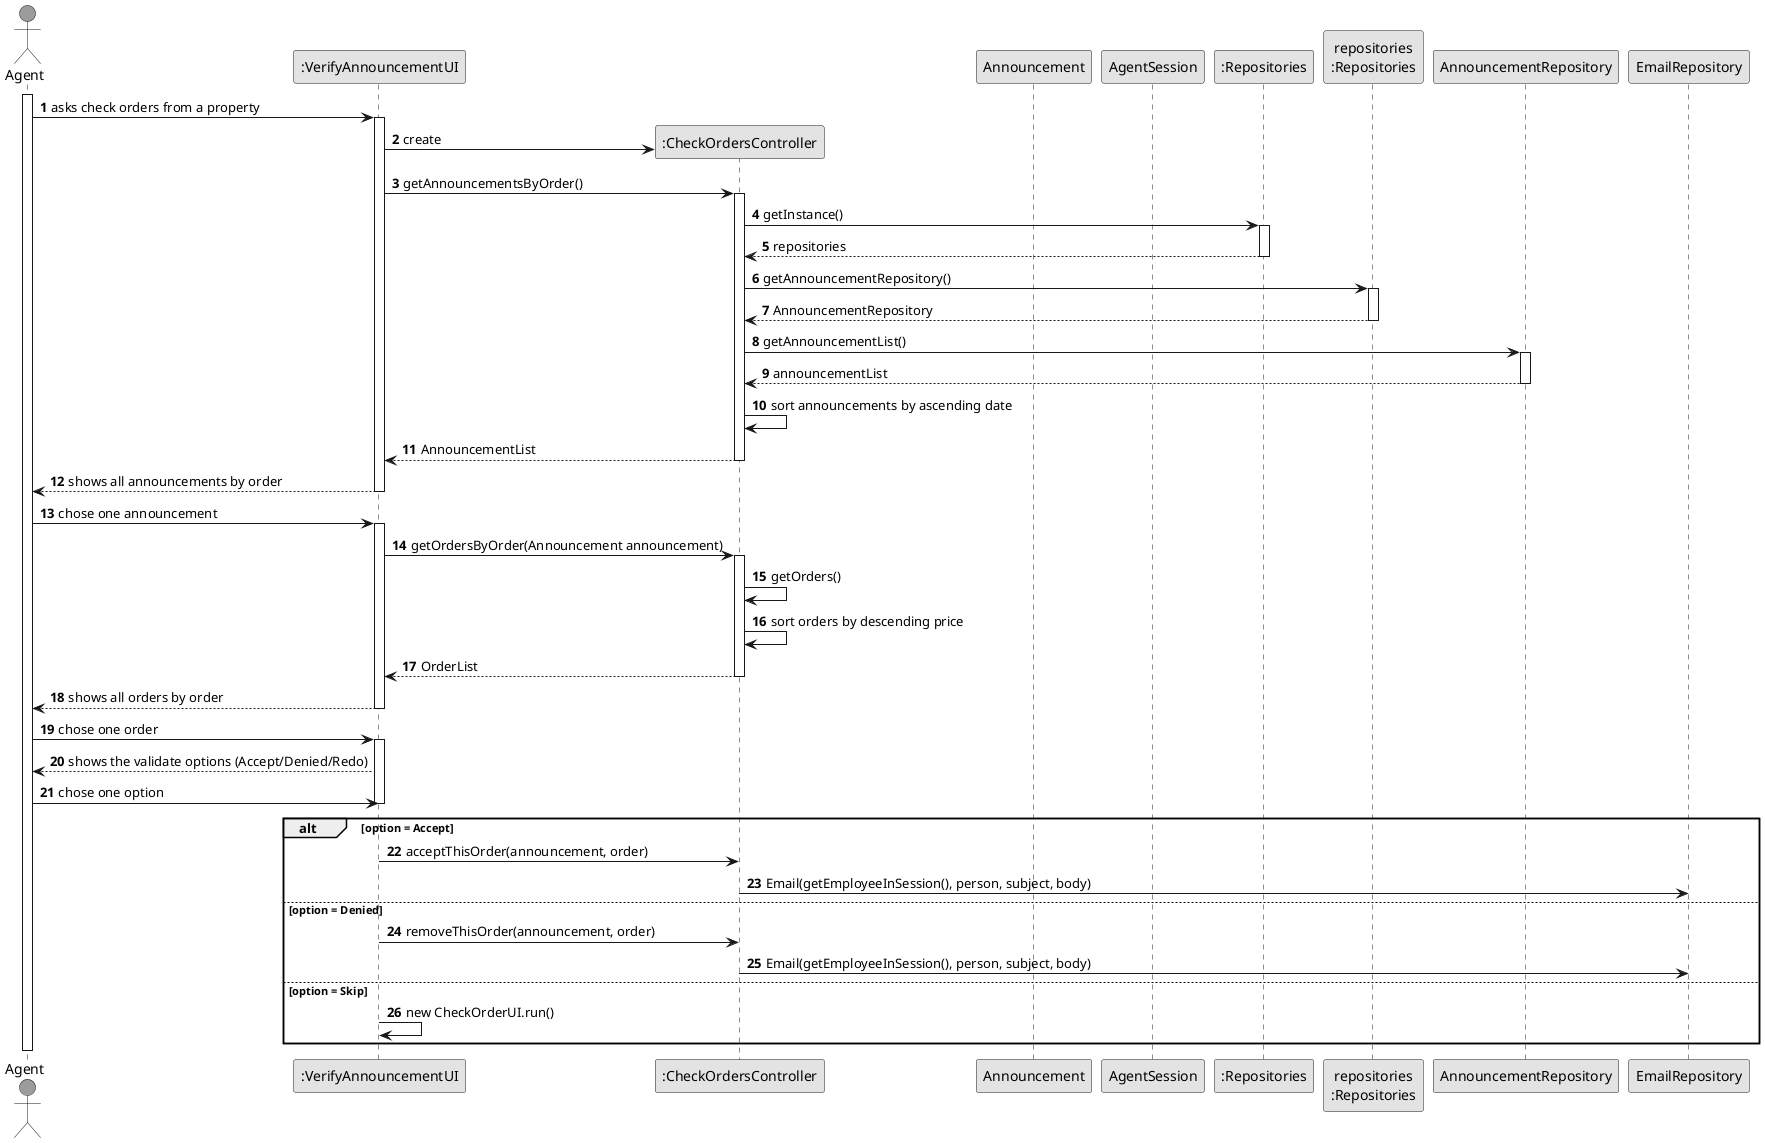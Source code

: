 @startuml
skinparam monochrome true
skinparam packageStyle rectangle
skinparam shadowing false

autonumber

'hide footbox
actor "Agent" as A #RosyBrown
participant ":VerifyAnnouncementUI" as UI
participant ":CheckOrdersController" as CTRL
participant "Announcement" as Announcement
participant "AgentSession" as US
participant ":Repositories" as RepositorySingleton
participant "repositories\n:Repositories" as PLAT
participant "AnnouncementRepository" as AnnouncementRepository
participant "EmailRepository" as EmailRepository

activate A

A -> UI : asks check orders from a property
activate UI

UI -> CTRL** : create
UI -> CTRL : getAnnouncementsByOrder()
activate CTRL

CTRL -> RepositorySingleton : getInstance()
activate RepositorySingleton

RepositorySingleton --> CTRL: repositories
deactivate RepositorySingleton

CTRL -> PLAT : getAnnouncementRepository()
activate PLAT

PLAT --> CTRL: AnnouncementRepository
deactivate PLAT

CTRL -> AnnouncementRepository : getAnnouncementList()
activate AnnouncementRepository

AnnouncementRepository --> CTRL : announcementList
deactivate AnnouncementRepository

CTRL -> CTRL: sort announcements by ascending date
CTRL --> UI : AnnouncementList
deactivate CTRL

UI --> A : shows all announcements by order
deactivate UI

A -> UI : chose one announcement
activate UI

UI -> CTRL : getOrdersByOrder(Announcement announcement)
activate CTRL

CTRL -> CTRL: getOrders()
CTRL -> CTRL: sort orders by descending price

CTRL --> UI:OrderList
deactivate CTRL

UI --> A: shows all orders by order
deactivate UI

A -> UI: chose one order
activate UI

UI --> A: shows the validate options (Accept/Denied/Redo)

A -> UI: chose one option
deactivate UI

alt option = Accept
UI -> CTRL : acceptThisOrder(announcement, order)
CTRL -> EmailRepository : Email(getEmployeeInSession(), person, subject, body)

else option = Denied
UI -> CTRL : removeThisOrder(announcement, order)
CTRL -> EmailRepository : Email(getEmployeeInSession(), person, subject, body)

else option = Skip
UI -> UI : new CheckOrderUI.run()
end

deactivate A
@enduml
